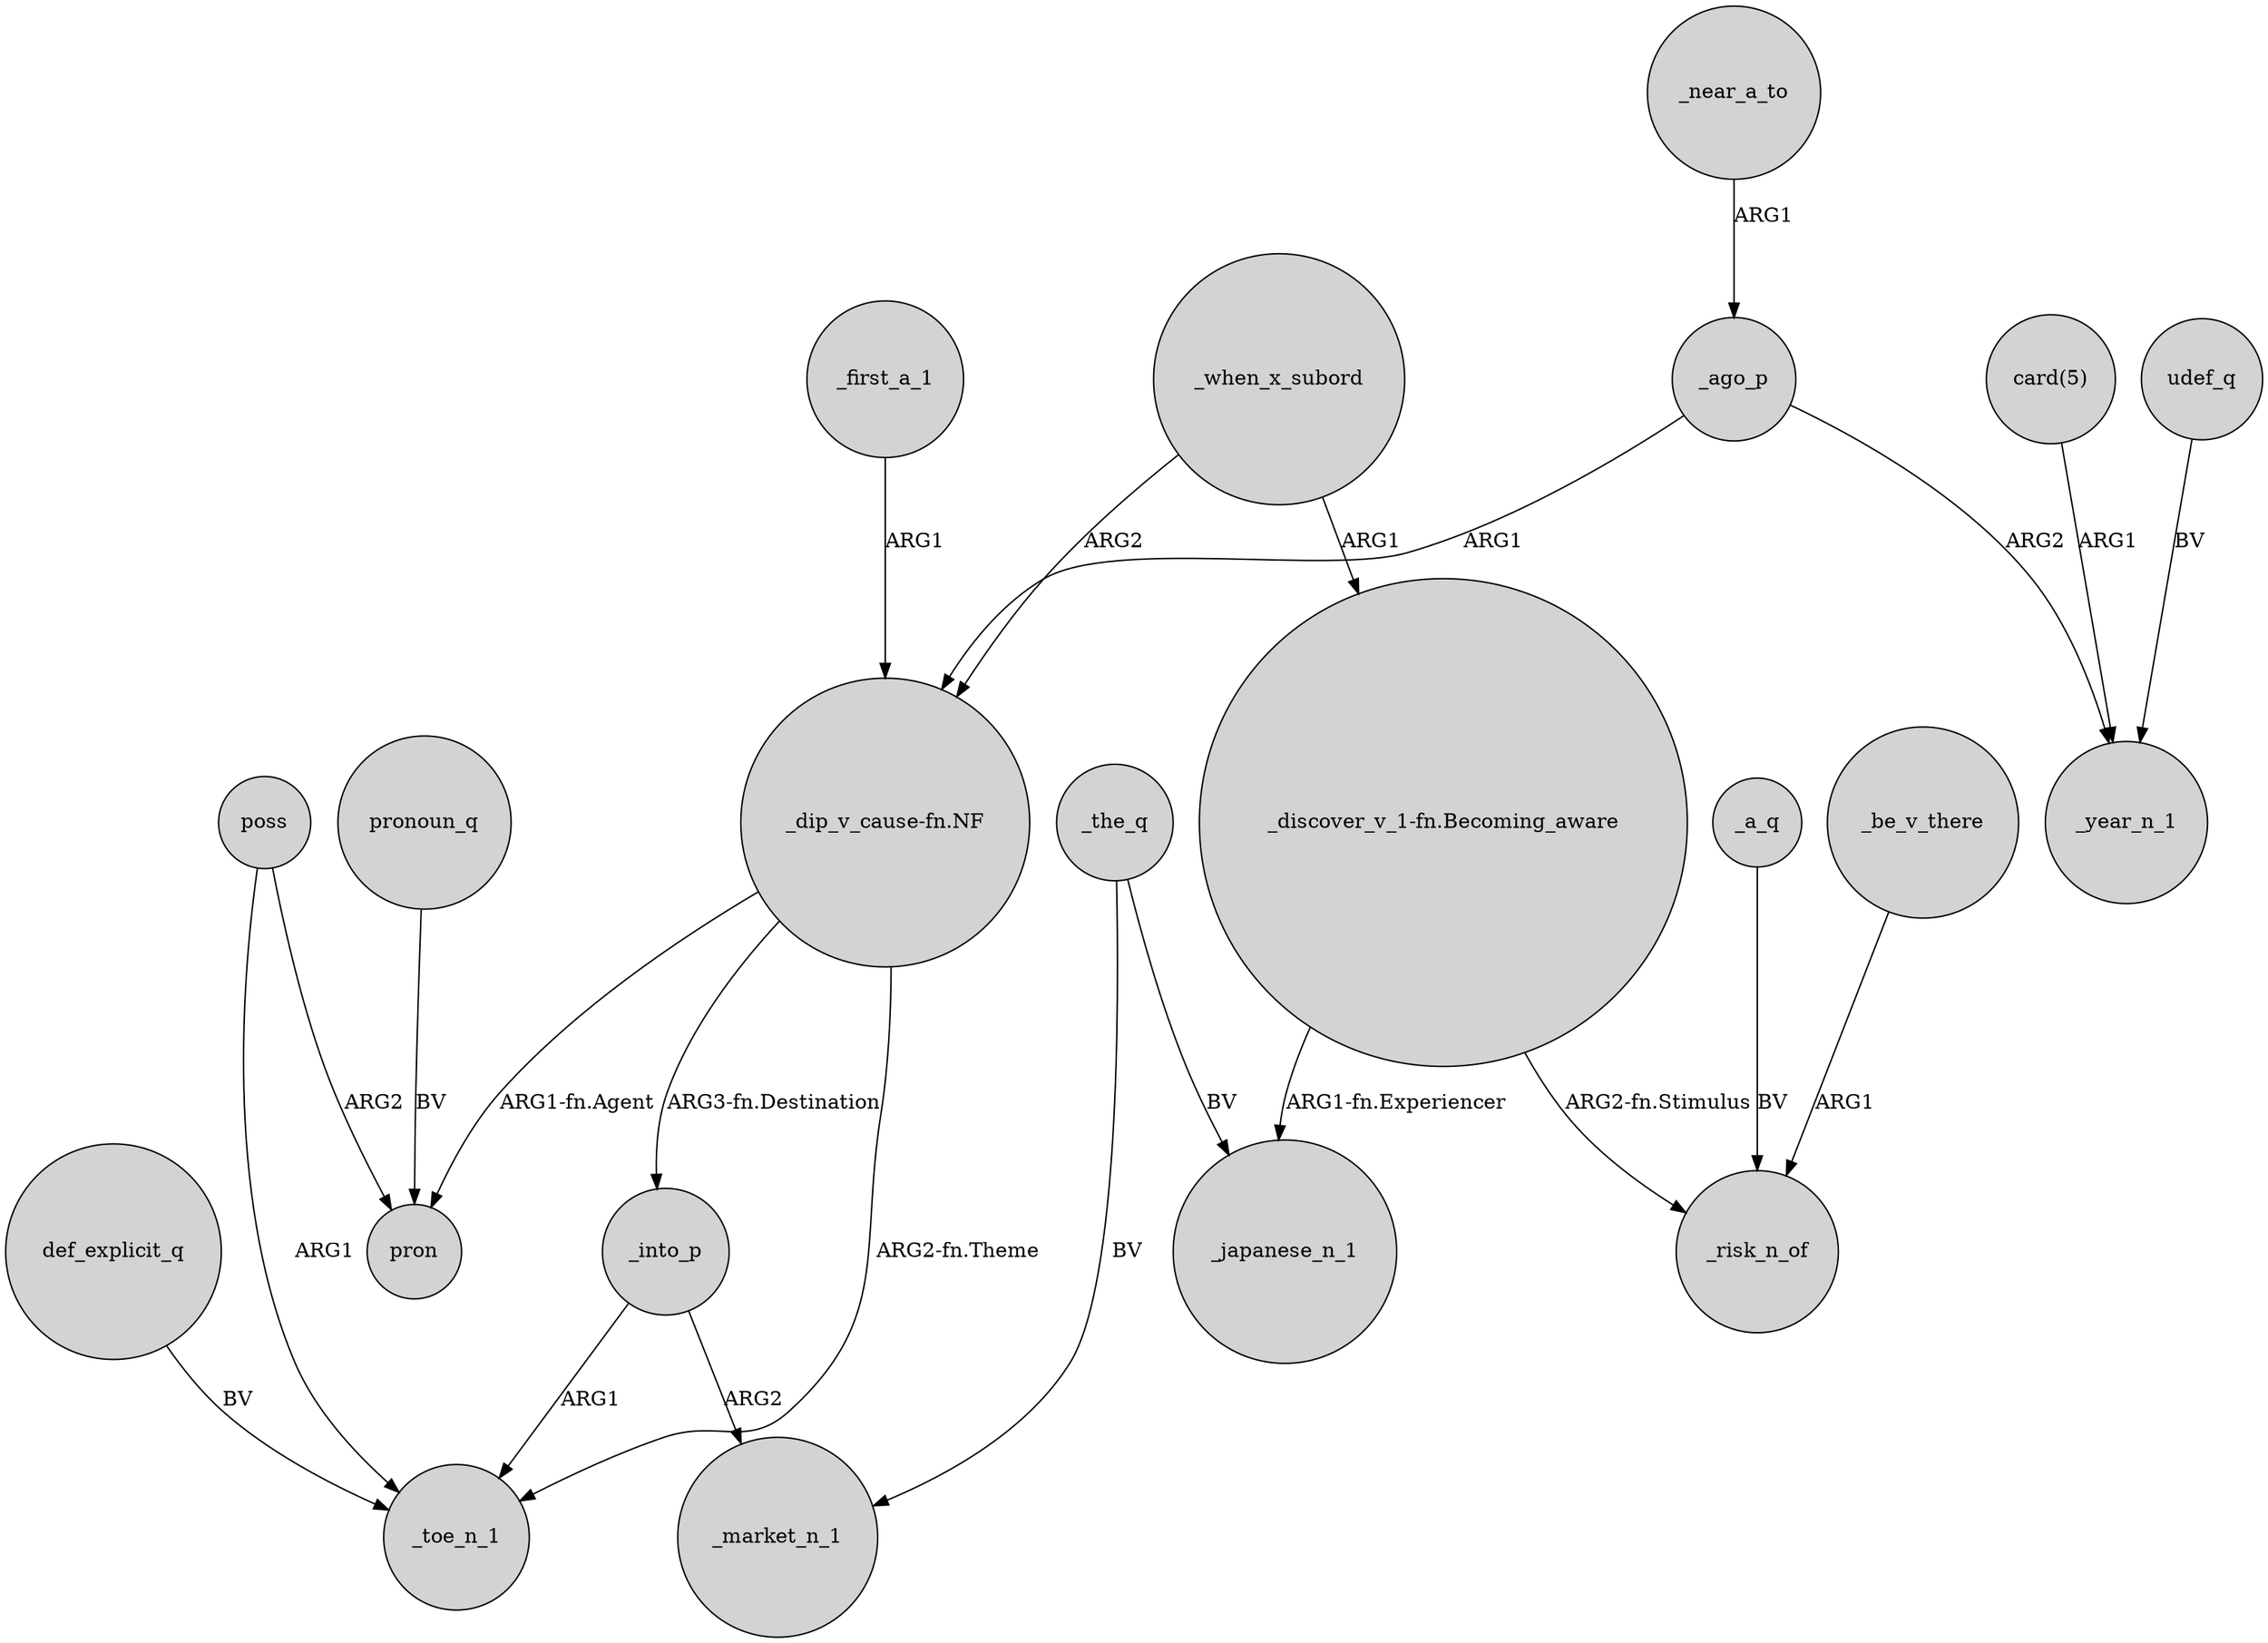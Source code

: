 digraph {
	node [shape=circle style=filled]
	poss -> pron [label=ARG2]
	"card(5)" -> _year_n_1 [label=ARG1]
	poss -> _toe_n_1 [label=ARG1]
	"_discover_v_1-fn.Becoming_aware" -> _risk_n_of [label="ARG2-fn.Stimulus"]
	_first_a_1 -> "_dip_v_cause-fn.NF" [label=ARG1]
	_ago_p -> "_dip_v_cause-fn.NF" [label=ARG1]
	_a_q -> _risk_n_of [label=BV]
	"_discover_v_1-fn.Becoming_aware" -> _japanese_n_1 [label="ARG1-fn.Experiencer"]
	"_dip_v_cause-fn.NF" -> _toe_n_1 [label="ARG2-fn.Theme"]
	"_dip_v_cause-fn.NF" -> pron [label="ARG1-fn.Agent"]
	pronoun_q -> pron [label=BV]
	def_explicit_q -> _toe_n_1 [label=BV]
	_the_q -> _japanese_n_1 [label=BV]
	_when_x_subord -> "_discover_v_1-fn.Becoming_aware" [label=ARG1]
	_ago_p -> _year_n_1 [label=ARG2]
	_near_a_to -> _ago_p [label=ARG1]
	_into_p -> _toe_n_1 [label=ARG1]
	udef_q -> _year_n_1 [label=BV]
	_into_p -> _market_n_1 [label=ARG2]
	_the_q -> _market_n_1 [label=BV]
	"_dip_v_cause-fn.NF" -> _into_p [label="ARG3-fn.Destination"]
	_when_x_subord -> "_dip_v_cause-fn.NF" [label=ARG2]
	_be_v_there -> _risk_n_of [label=ARG1]
}
